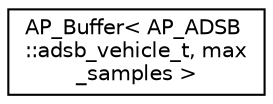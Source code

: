 digraph "Graphical Class Hierarchy"
{
 // INTERACTIVE_SVG=YES
  edge [fontname="Helvetica",fontsize="10",labelfontname="Helvetica",labelfontsize="10"];
  node [fontname="Helvetica",fontsize="10",shape=record];
  rankdir="LR";
  Node1 [label="AP_Buffer\< AP_ADSB\l::adsb_vehicle_t, max\l_samples \>",height=0.2,width=0.4,color="black", fillcolor="white", style="filled",URL="$classAP__Buffer.html"];
}

